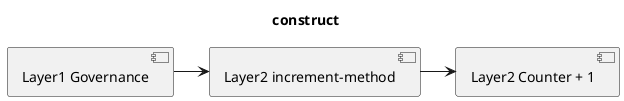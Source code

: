 	
@startuml
title construct

[Layer2 increment-method] -> [Layer2 Counter + 1]
[Layer1 Governance] -> [Layer2 increment-method]
@enduml